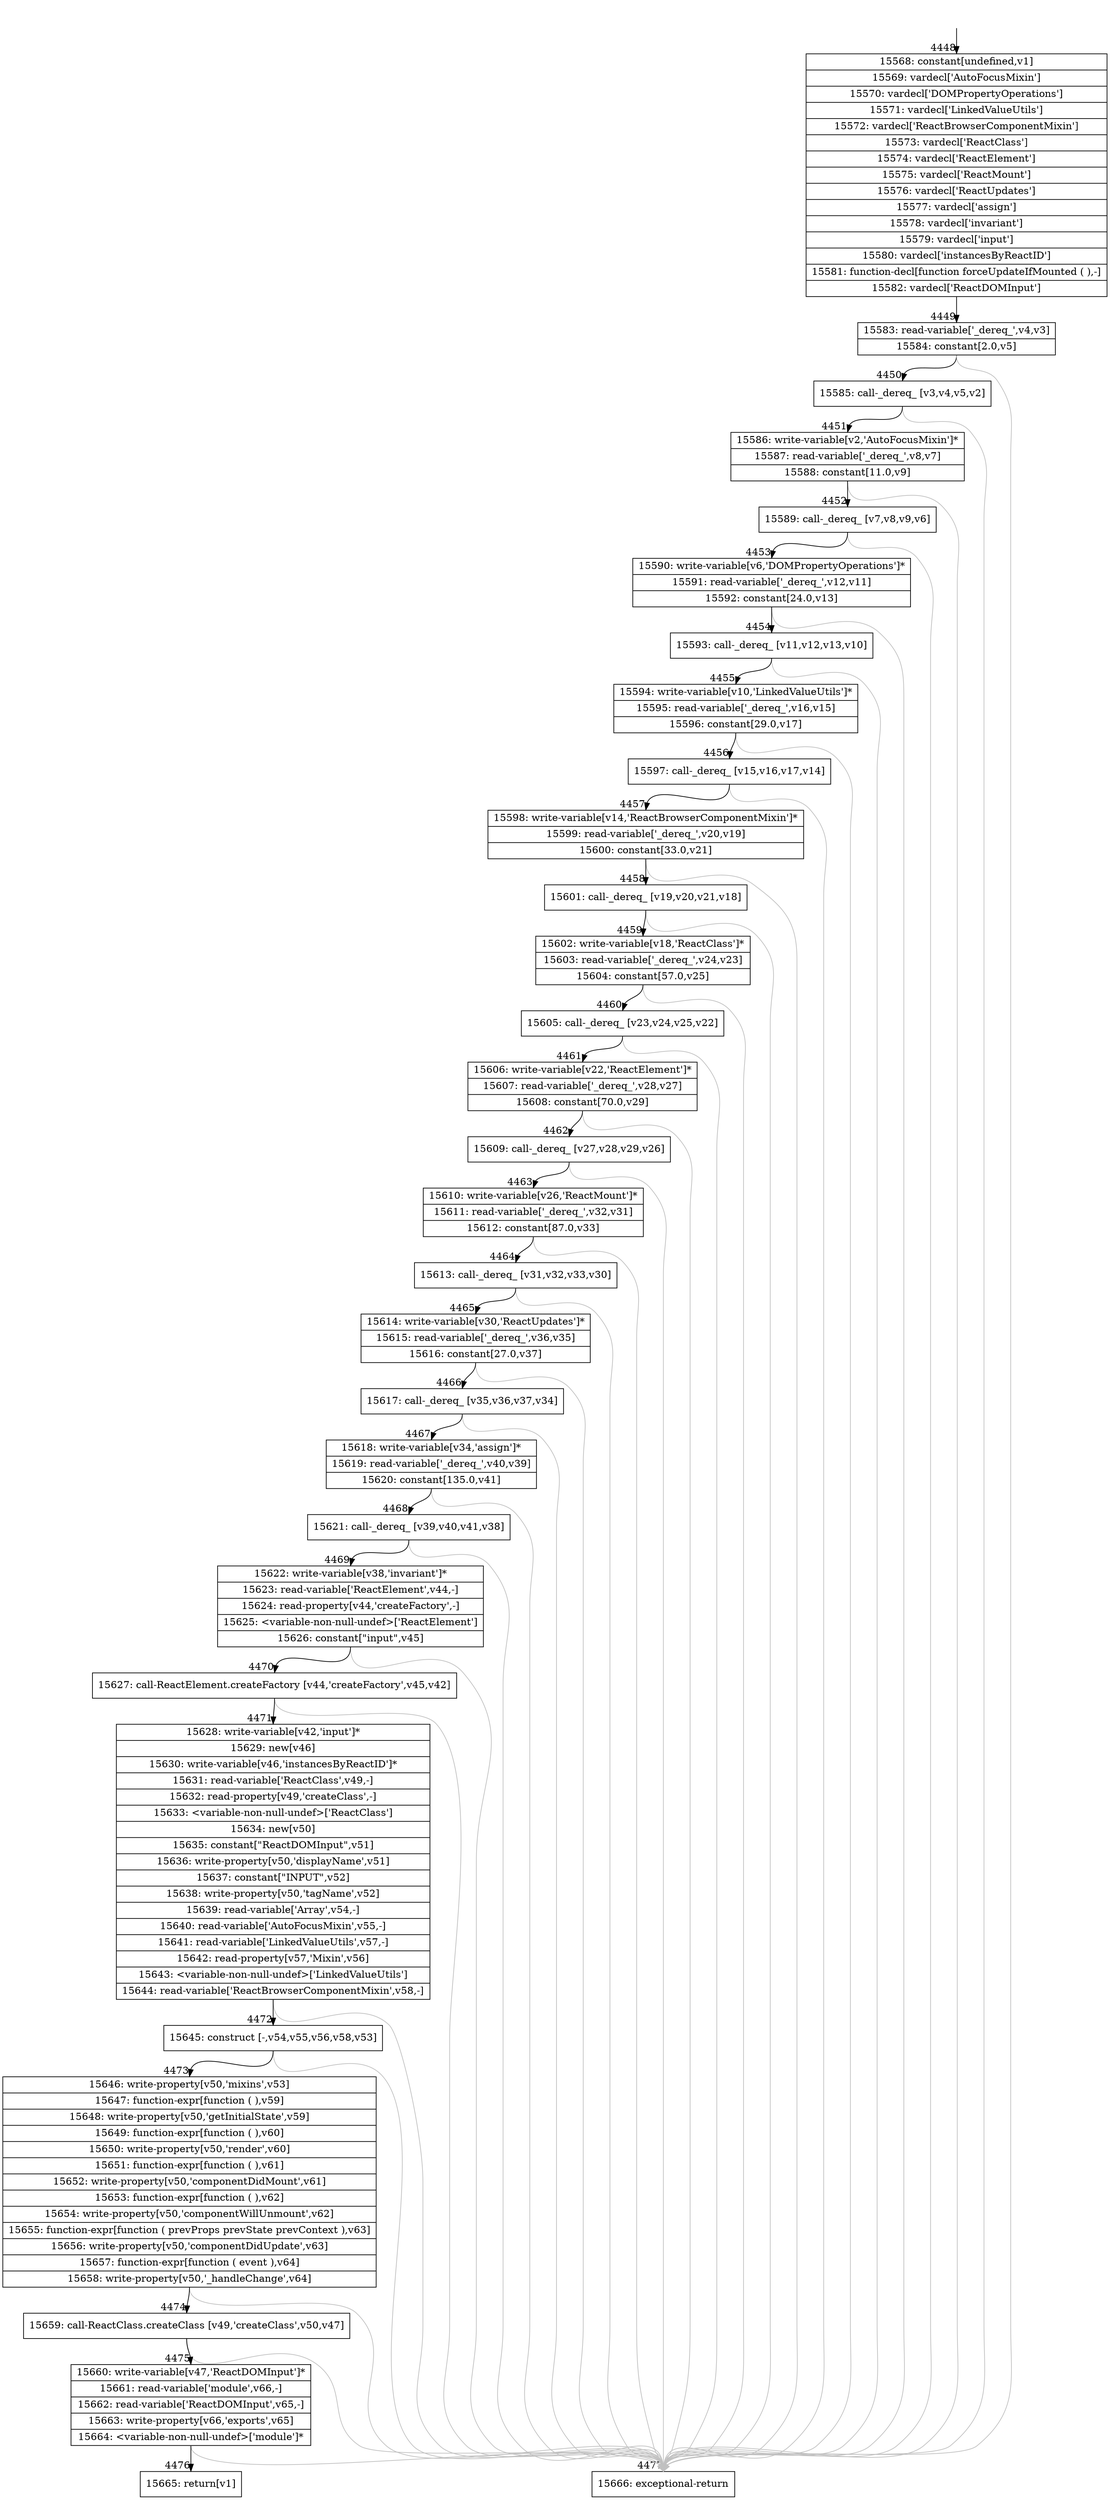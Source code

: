 digraph {
rankdir="TD"
BB_entry295[shape=none,label=""];
BB_entry295 -> BB4448 [tailport=s, headport=n, headlabel="    4448"]
BB4448 [shape=record label="{15568: constant[undefined,v1]|15569: vardecl['AutoFocusMixin']|15570: vardecl['DOMPropertyOperations']|15571: vardecl['LinkedValueUtils']|15572: vardecl['ReactBrowserComponentMixin']|15573: vardecl['ReactClass']|15574: vardecl['ReactElement']|15575: vardecl['ReactMount']|15576: vardecl['ReactUpdates']|15577: vardecl['assign']|15578: vardecl['invariant']|15579: vardecl['input']|15580: vardecl['instancesByReactID']|15581: function-decl[function forceUpdateIfMounted ( ),-]|15582: vardecl['ReactDOMInput']}" ] 
BB4448 -> BB4449 [tailport=s, headport=n, headlabel="      4449"]
BB4449 [shape=record label="{15583: read-variable['_dereq_',v4,v3]|15584: constant[2.0,v5]}" ] 
BB4449 -> BB4450 [tailport=s, headport=n, headlabel="      4450"]
BB4449 -> BB4477 [tailport=s, headport=n, color=gray, headlabel="      4477"]
BB4450 [shape=record label="{15585: call-_dereq_ [v3,v4,v5,v2]}" ] 
BB4450 -> BB4451 [tailport=s, headport=n, headlabel="      4451"]
BB4450 -> BB4477 [tailport=s, headport=n, color=gray]
BB4451 [shape=record label="{15586: write-variable[v2,'AutoFocusMixin']*|15587: read-variable['_dereq_',v8,v7]|15588: constant[11.0,v9]}" ] 
BB4451 -> BB4452 [tailport=s, headport=n, headlabel="      4452"]
BB4451 -> BB4477 [tailport=s, headport=n, color=gray]
BB4452 [shape=record label="{15589: call-_dereq_ [v7,v8,v9,v6]}" ] 
BB4452 -> BB4453 [tailport=s, headport=n, headlabel="      4453"]
BB4452 -> BB4477 [tailport=s, headport=n, color=gray]
BB4453 [shape=record label="{15590: write-variable[v6,'DOMPropertyOperations']*|15591: read-variable['_dereq_',v12,v11]|15592: constant[24.0,v13]}" ] 
BB4453 -> BB4454 [tailport=s, headport=n, headlabel="      4454"]
BB4453 -> BB4477 [tailport=s, headport=n, color=gray]
BB4454 [shape=record label="{15593: call-_dereq_ [v11,v12,v13,v10]}" ] 
BB4454 -> BB4455 [tailport=s, headport=n, headlabel="      4455"]
BB4454 -> BB4477 [tailport=s, headport=n, color=gray]
BB4455 [shape=record label="{15594: write-variable[v10,'LinkedValueUtils']*|15595: read-variable['_dereq_',v16,v15]|15596: constant[29.0,v17]}" ] 
BB4455 -> BB4456 [tailport=s, headport=n, headlabel="      4456"]
BB4455 -> BB4477 [tailport=s, headport=n, color=gray]
BB4456 [shape=record label="{15597: call-_dereq_ [v15,v16,v17,v14]}" ] 
BB4456 -> BB4457 [tailport=s, headport=n, headlabel="      4457"]
BB4456 -> BB4477 [tailport=s, headport=n, color=gray]
BB4457 [shape=record label="{15598: write-variable[v14,'ReactBrowserComponentMixin']*|15599: read-variable['_dereq_',v20,v19]|15600: constant[33.0,v21]}" ] 
BB4457 -> BB4458 [tailport=s, headport=n, headlabel="      4458"]
BB4457 -> BB4477 [tailport=s, headport=n, color=gray]
BB4458 [shape=record label="{15601: call-_dereq_ [v19,v20,v21,v18]}" ] 
BB4458 -> BB4459 [tailport=s, headport=n, headlabel="      4459"]
BB4458 -> BB4477 [tailport=s, headport=n, color=gray]
BB4459 [shape=record label="{15602: write-variable[v18,'ReactClass']*|15603: read-variable['_dereq_',v24,v23]|15604: constant[57.0,v25]}" ] 
BB4459 -> BB4460 [tailport=s, headport=n, headlabel="      4460"]
BB4459 -> BB4477 [tailport=s, headport=n, color=gray]
BB4460 [shape=record label="{15605: call-_dereq_ [v23,v24,v25,v22]}" ] 
BB4460 -> BB4461 [tailport=s, headport=n, headlabel="      4461"]
BB4460 -> BB4477 [tailport=s, headport=n, color=gray]
BB4461 [shape=record label="{15606: write-variable[v22,'ReactElement']*|15607: read-variable['_dereq_',v28,v27]|15608: constant[70.0,v29]}" ] 
BB4461 -> BB4462 [tailport=s, headport=n, headlabel="      4462"]
BB4461 -> BB4477 [tailport=s, headport=n, color=gray]
BB4462 [shape=record label="{15609: call-_dereq_ [v27,v28,v29,v26]}" ] 
BB4462 -> BB4463 [tailport=s, headport=n, headlabel="      4463"]
BB4462 -> BB4477 [tailport=s, headport=n, color=gray]
BB4463 [shape=record label="{15610: write-variable[v26,'ReactMount']*|15611: read-variable['_dereq_',v32,v31]|15612: constant[87.0,v33]}" ] 
BB4463 -> BB4464 [tailport=s, headport=n, headlabel="      4464"]
BB4463 -> BB4477 [tailport=s, headport=n, color=gray]
BB4464 [shape=record label="{15613: call-_dereq_ [v31,v32,v33,v30]}" ] 
BB4464 -> BB4465 [tailport=s, headport=n, headlabel="      4465"]
BB4464 -> BB4477 [tailport=s, headport=n, color=gray]
BB4465 [shape=record label="{15614: write-variable[v30,'ReactUpdates']*|15615: read-variable['_dereq_',v36,v35]|15616: constant[27.0,v37]}" ] 
BB4465 -> BB4466 [tailport=s, headport=n, headlabel="      4466"]
BB4465 -> BB4477 [tailport=s, headport=n, color=gray]
BB4466 [shape=record label="{15617: call-_dereq_ [v35,v36,v37,v34]}" ] 
BB4466 -> BB4467 [tailport=s, headport=n, headlabel="      4467"]
BB4466 -> BB4477 [tailport=s, headport=n, color=gray]
BB4467 [shape=record label="{15618: write-variable[v34,'assign']*|15619: read-variable['_dereq_',v40,v39]|15620: constant[135.0,v41]}" ] 
BB4467 -> BB4468 [tailport=s, headport=n, headlabel="      4468"]
BB4467 -> BB4477 [tailport=s, headport=n, color=gray]
BB4468 [shape=record label="{15621: call-_dereq_ [v39,v40,v41,v38]}" ] 
BB4468 -> BB4469 [tailport=s, headport=n, headlabel="      4469"]
BB4468 -> BB4477 [tailport=s, headport=n, color=gray]
BB4469 [shape=record label="{15622: write-variable[v38,'invariant']*|15623: read-variable['ReactElement',v44,-]|15624: read-property[v44,'createFactory',-]|15625: \<variable-non-null-undef\>['ReactElement']|15626: constant[\"input\",v45]}" ] 
BB4469 -> BB4470 [tailport=s, headport=n, headlabel="      4470"]
BB4469 -> BB4477 [tailport=s, headport=n, color=gray]
BB4470 [shape=record label="{15627: call-ReactElement.createFactory [v44,'createFactory',v45,v42]}" ] 
BB4470 -> BB4471 [tailport=s, headport=n, headlabel="      4471"]
BB4470 -> BB4477 [tailport=s, headport=n, color=gray]
BB4471 [shape=record label="{15628: write-variable[v42,'input']*|15629: new[v46]|15630: write-variable[v46,'instancesByReactID']*|15631: read-variable['ReactClass',v49,-]|15632: read-property[v49,'createClass',-]|15633: \<variable-non-null-undef\>['ReactClass']|15634: new[v50]|15635: constant[\"ReactDOMInput\",v51]|15636: write-property[v50,'displayName',v51]|15637: constant[\"INPUT\",v52]|15638: write-property[v50,'tagName',v52]|15639: read-variable['Array',v54,-]|15640: read-variable['AutoFocusMixin',v55,-]|15641: read-variable['LinkedValueUtils',v57,-]|15642: read-property[v57,'Mixin',v56]|15643: \<variable-non-null-undef\>['LinkedValueUtils']|15644: read-variable['ReactBrowserComponentMixin',v58,-]}" ] 
BB4471 -> BB4472 [tailport=s, headport=n, headlabel="      4472"]
BB4471 -> BB4477 [tailport=s, headport=n, color=gray]
BB4472 [shape=record label="{15645: construct [-,v54,v55,v56,v58,v53]}" ] 
BB4472 -> BB4473 [tailport=s, headport=n, headlabel="      4473"]
BB4472 -> BB4477 [tailport=s, headport=n, color=gray]
BB4473 [shape=record label="{15646: write-property[v50,'mixins',v53]|15647: function-expr[function ( ),v59]|15648: write-property[v50,'getInitialState',v59]|15649: function-expr[function ( ),v60]|15650: write-property[v50,'render',v60]|15651: function-expr[function ( ),v61]|15652: write-property[v50,'componentDidMount',v61]|15653: function-expr[function ( ),v62]|15654: write-property[v50,'componentWillUnmount',v62]|15655: function-expr[function ( prevProps prevState prevContext ),v63]|15656: write-property[v50,'componentDidUpdate',v63]|15657: function-expr[function ( event ),v64]|15658: write-property[v50,'_handleChange',v64]}" ] 
BB4473 -> BB4474 [tailport=s, headport=n, headlabel="      4474"]
BB4473 -> BB4477 [tailport=s, headport=n, color=gray]
BB4474 [shape=record label="{15659: call-ReactClass.createClass [v49,'createClass',v50,v47]}" ] 
BB4474 -> BB4475 [tailport=s, headport=n, headlabel="      4475"]
BB4474 -> BB4477 [tailport=s, headport=n, color=gray]
BB4475 [shape=record label="{15660: write-variable[v47,'ReactDOMInput']*|15661: read-variable['module',v66,-]|15662: read-variable['ReactDOMInput',v65,-]|15663: write-property[v66,'exports',v65]|15664: \<variable-non-null-undef\>['module']*}" ] 
BB4475 -> BB4476 [tailport=s, headport=n, headlabel="      4476"]
BB4475 -> BB4477 [tailport=s, headport=n, color=gray]
BB4476 [shape=record label="{15665: return[v1]}" ] 
BB4477 [shape=record label="{15666: exceptional-return}" ] 
//#$~ 8399
}
